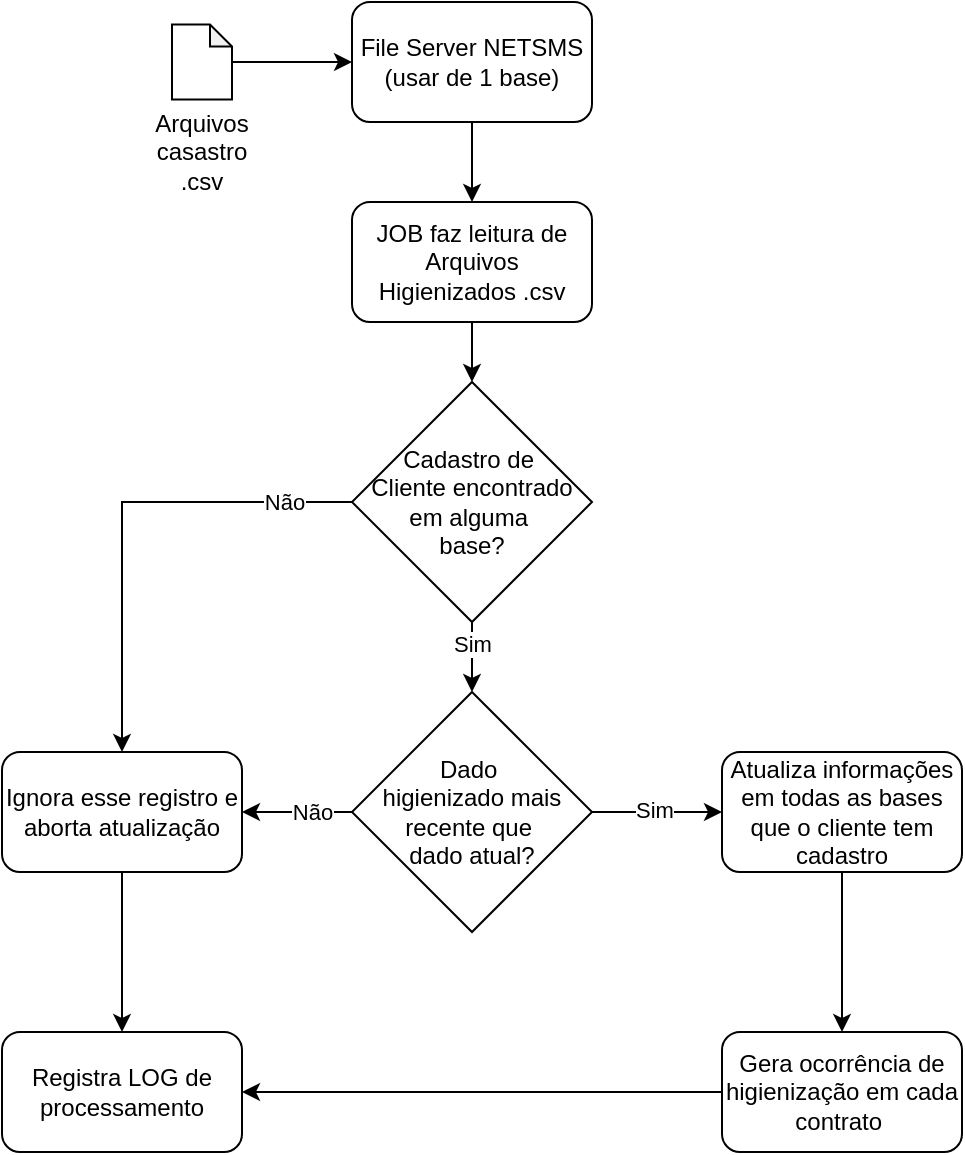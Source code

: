 <mxfile version="27.1.0">
  <diagram name="Página-1" id="6yozvtKGy3pQHy2bCVgM">
    <mxGraphModel dx="1042" dy="527" grid="1" gridSize="10" guides="1" tooltips="1" connect="1" arrows="1" fold="1" page="1" pageScale="1" pageWidth="827" pageHeight="1169" math="0" shadow="0">
      <root>
        <mxCell id="0" />
        <mxCell id="1" parent="0" />
        <mxCell id="-Sn7pAnPdggRUPFbjs_K-33" style="edgeStyle=orthogonalEdgeStyle;rounded=0;orthogonalLoop=1;jettySize=auto;html=1;entryX=0.5;entryY=0;entryDx=0;entryDy=0;" edge="1" parent="1" source="-Sn7pAnPdggRUPFbjs_K-1" target="-Sn7pAnPdggRUPFbjs_K-32">
          <mxGeometry relative="1" as="geometry" />
        </mxCell>
        <mxCell id="-Sn7pAnPdggRUPFbjs_K-1" value="JOB faz leitura de Arquivos Higienizados .csv" style="rounded=1;whiteSpace=wrap;html=1;" vertex="1" parent="1">
          <mxGeometry x="265" y="110" width="120" height="60" as="geometry" />
        </mxCell>
        <mxCell id="-Sn7pAnPdggRUPFbjs_K-12" style="edgeStyle=orthogonalEdgeStyle;rounded=0;orthogonalLoop=1;jettySize=auto;html=1;entryX=0.5;entryY=0;entryDx=0;entryDy=0;" edge="1" parent="1" source="-Sn7pAnPdggRUPFbjs_K-3" target="-Sn7pAnPdggRUPFbjs_K-1">
          <mxGeometry relative="1" as="geometry" />
        </mxCell>
        <mxCell id="-Sn7pAnPdggRUPFbjs_K-3" value="File Server NETSMS (usar de 1 base)" style="rounded=1;whiteSpace=wrap;html=1;" vertex="1" parent="1">
          <mxGeometry x="265" y="10" width="120" height="60" as="geometry" />
        </mxCell>
        <mxCell id="-Sn7pAnPdggRUPFbjs_K-5" style="edgeStyle=orthogonalEdgeStyle;rounded=0;orthogonalLoop=1;jettySize=auto;html=1;entryX=0;entryY=0.5;entryDx=0;entryDy=0;" edge="1" parent="1" source="-Sn7pAnPdggRUPFbjs_K-4" target="-Sn7pAnPdggRUPFbjs_K-3">
          <mxGeometry relative="1" as="geometry" />
        </mxCell>
        <mxCell id="-Sn7pAnPdggRUPFbjs_K-4" value="" style="shape=note;whiteSpace=wrap;html=1;backgroundOutline=1;darkOpacity=0.05;size=11;" vertex="1" parent="1">
          <mxGeometry x="175" y="21.25" width="30" height="37.5" as="geometry" />
        </mxCell>
        <mxCell id="-Sn7pAnPdggRUPFbjs_K-6" value="Arquivos casastro .csv" style="text;html=1;align=center;verticalAlign=middle;whiteSpace=wrap;rounded=0;" vertex="1" parent="1">
          <mxGeometry x="160" y="70" width="60" height="30" as="geometry" />
        </mxCell>
        <mxCell id="-Sn7pAnPdggRUPFbjs_K-40" style="edgeStyle=orthogonalEdgeStyle;rounded=0;orthogonalLoop=1;jettySize=auto;html=1;entryX=0.5;entryY=0;entryDx=0;entryDy=0;" edge="1" parent="1" source="-Sn7pAnPdggRUPFbjs_K-7" target="-Sn7pAnPdggRUPFbjs_K-22">
          <mxGeometry relative="1" as="geometry" />
        </mxCell>
        <mxCell id="-Sn7pAnPdggRUPFbjs_K-7" value="Atualiza informações em todas as bases que o cliente tem cadastro" style="whiteSpace=wrap;html=1;rounded=1;" vertex="1" parent="1">
          <mxGeometry x="450" y="385" width="120" height="60" as="geometry" />
        </mxCell>
        <mxCell id="-Sn7pAnPdggRUPFbjs_K-41" style="edgeStyle=orthogonalEdgeStyle;rounded=0;orthogonalLoop=1;jettySize=auto;html=1;entryX=1;entryY=0.5;entryDx=0;entryDy=0;" edge="1" parent="1" source="-Sn7pAnPdggRUPFbjs_K-22" target="-Sn7pAnPdggRUPFbjs_K-30">
          <mxGeometry relative="1" as="geometry" />
        </mxCell>
        <mxCell id="-Sn7pAnPdggRUPFbjs_K-22" value="Gera ocorrência de higienização em cada contrato&amp;nbsp;" style="whiteSpace=wrap;html=1;rounded=1;" vertex="1" parent="1">
          <mxGeometry x="450" y="525" width="120" height="60" as="geometry" />
        </mxCell>
        <mxCell id="-Sn7pAnPdggRUPFbjs_K-28" style="edgeStyle=orthogonalEdgeStyle;rounded=0;orthogonalLoop=1;jettySize=auto;html=1;entryX=1;entryY=0.5;entryDx=0;entryDy=0;" edge="1" parent="1" source="-Sn7pAnPdggRUPFbjs_K-25" target="-Sn7pAnPdggRUPFbjs_K-27">
          <mxGeometry relative="1" as="geometry" />
        </mxCell>
        <mxCell id="-Sn7pAnPdggRUPFbjs_K-29" value="Não" style="edgeLabel;html=1;align=center;verticalAlign=middle;resizable=0;points=[];" vertex="1" connectable="0" parent="-Sn7pAnPdggRUPFbjs_K-28">
          <mxGeometry x="0.093" y="-2" relative="1" as="geometry">
            <mxPoint x="10" y="2" as="offset" />
          </mxGeometry>
        </mxCell>
        <mxCell id="-Sn7pAnPdggRUPFbjs_K-38" style="edgeStyle=orthogonalEdgeStyle;rounded=0;orthogonalLoop=1;jettySize=auto;html=1;entryX=0;entryY=0.5;entryDx=0;entryDy=0;" edge="1" parent="1" source="-Sn7pAnPdggRUPFbjs_K-25" target="-Sn7pAnPdggRUPFbjs_K-7">
          <mxGeometry relative="1" as="geometry" />
        </mxCell>
        <mxCell id="-Sn7pAnPdggRUPFbjs_K-39" value="Sim" style="edgeLabel;html=1;align=center;verticalAlign=middle;resizable=0;points=[];" vertex="1" connectable="0" parent="-Sn7pAnPdggRUPFbjs_K-38">
          <mxGeometry x="-0.065" y="1" relative="1" as="geometry">
            <mxPoint as="offset" />
          </mxGeometry>
        </mxCell>
        <mxCell id="-Sn7pAnPdggRUPFbjs_K-25" value="Dado&amp;nbsp;&lt;div&gt;higienizado mais recente que&amp;nbsp;&lt;/div&gt;&lt;div&gt;dado atual?&lt;/div&gt;" style="rhombus;whiteSpace=wrap;html=1;" vertex="1" parent="1">
          <mxGeometry x="265" y="355" width="120" height="120" as="geometry" />
        </mxCell>
        <mxCell id="-Sn7pAnPdggRUPFbjs_K-31" value="" style="edgeStyle=orthogonalEdgeStyle;rounded=0;orthogonalLoop=1;jettySize=auto;html=1;" edge="1" parent="1" source="-Sn7pAnPdggRUPFbjs_K-27" target="-Sn7pAnPdggRUPFbjs_K-30">
          <mxGeometry relative="1" as="geometry" />
        </mxCell>
        <mxCell id="-Sn7pAnPdggRUPFbjs_K-27" value="Ignora esse registro e aborta atualização" style="rounded=1;whiteSpace=wrap;html=1;" vertex="1" parent="1">
          <mxGeometry x="90" y="385" width="120" height="60" as="geometry" />
        </mxCell>
        <mxCell id="-Sn7pAnPdggRUPFbjs_K-30" value="Registra LOG de processamento" style="whiteSpace=wrap;html=1;rounded=1;" vertex="1" parent="1">
          <mxGeometry x="90" y="525" width="120" height="60" as="geometry" />
        </mxCell>
        <mxCell id="-Sn7pAnPdggRUPFbjs_K-34" style="edgeStyle=orthogonalEdgeStyle;rounded=0;orthogonalLoop=1;jettySize=auto;html=1;entryX=0.5;entryY=0;entryDx=0;entryDy=0;" edge="1" parent="1" source="-Sn7pAnPdggRUPFbjs_K-32" target="-Sn7pAnPdggRUPFbjs_K-27">
          <mxGeometry relative="1" as="geometry" />
        </mxCell>
        <mxCell id="-Sn7pAnPdggRUPFbjs_K-35" value="Não" style="edgeLabel;html=1;align=center;verticalAlign=middle;resizable=0;points=[];" vertex="1" connectable="0" parent="-Sn7pAnPdggRUPFbjs_K-34">
          <mxGeometry x="-0.362" y="-2" relative="1" as="geometry">
            <mxPoint x="42" y="2" as="offset" />
          </mxGeometry>
        </mxCell>
        <mxCell id="-Sn7pAnPdggRUPFbjs_K-36" style="edgeStyle=orthogonalEdgeStyle;rounded=0;orthogonalLoop=1;jettySize=auto;html=1;entryX=0.5;entryY=0;entryDx=0;entryDy=0;" edge="1" parent="1" source="-Sn7pAnPdggRUPFbjs_K-32" target="-Sn7pAnPdggRUPFbjs_K-25">
          <mxGeometry relative="1" as="geometry" />
        </mxCell>
        <mxCell id="-Sn7pAnPdggRUPFbjs_K-37" value="Sim" style="edgeLabel;html=1;align=center;verticalAlign=middle;resizable=0;points=[];" vertex="1" connectable="0" parent="-Sn7pAnPdggRUPFbjs_K-36">
          <mxGeometry x="-0.52" relative="1" as="geometry">
            <mxPoint as="offset" />
          </mxGeometry>
        </mxCell>
        <mxCell id="-Sn7pAnPdggRUPFbjs_K-32" value="Cadastro de&amp;nbsp;&lt;div&gt;Cliente encontrado em alguma&amp;nbsp;&lt;/div&gt;&lt;div&gt;base?&lt;/div&gt;" style="rhombus;whiteSpace=wrap;html=1;" vertex="1" parent="1">
          <mxGeometry x="265" y="200" width="120" height="120" as="geometry" />
        </mxCell>
      </root>
    </mxGraphModel>
  </diagram>
</mxfile>
